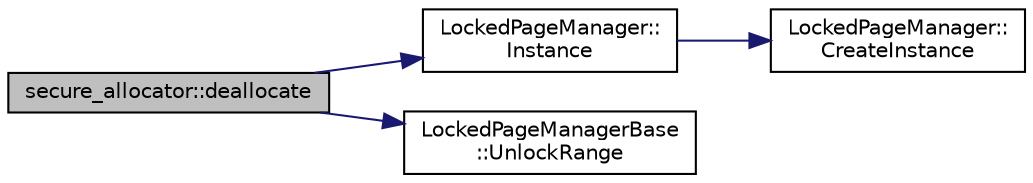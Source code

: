 digraph "secure_allocator::deallocate"
{
  edge [fontname="Helvetica",fontsize="10",labelfontname="Helvetica",labelfontsize="10"];
  node [fontname="Helvetica",fontsize="10",shape=record];
  rankdir="LR";
  Node13 [label="secure_allocator::deallocate",height=0.2,width=0.4,color="black", fillcolor="grey75", style="filled", fontcolor="black"];
  Node13 -> Node14 [color="midnightblue",fontsize="10",style="solid",fontname="Helvetica"];
  Node14 [label="LockedPageManager::\lInstance",height=0.2,width=0.4,color="black", fillcolor="white", style="filled",URL="$class_locked_page_manager.html#ac9b1d42d240dba4714a35fff970b6dde"];
  Node14 -> Node15 [color="midnightblue",fontsize="10",style="solid",fontname="Helvetica"];
  Node15 [label="LockedPageManager::\lCreateInstance",height=0.2,width=0.4,color="black", fillcolor="white", style="filled",URL="$class_locked_page_manager.html#a3933ba60669b1c1b0ef03222637257e7"];
  Node13 -> Node16 [color="midnightblue",fontsize="10",style="solid",fontname="Helvetica"];
  Node16 [label="LockedPageManagerBase\l::UnlockRange",height=0.2,width=0.4,color="black", fillcolor="white", style="filled",URL="$class_locked_page_manager_base.html#a34bcf7b9120295ed178fe9545ed229af"];
}
